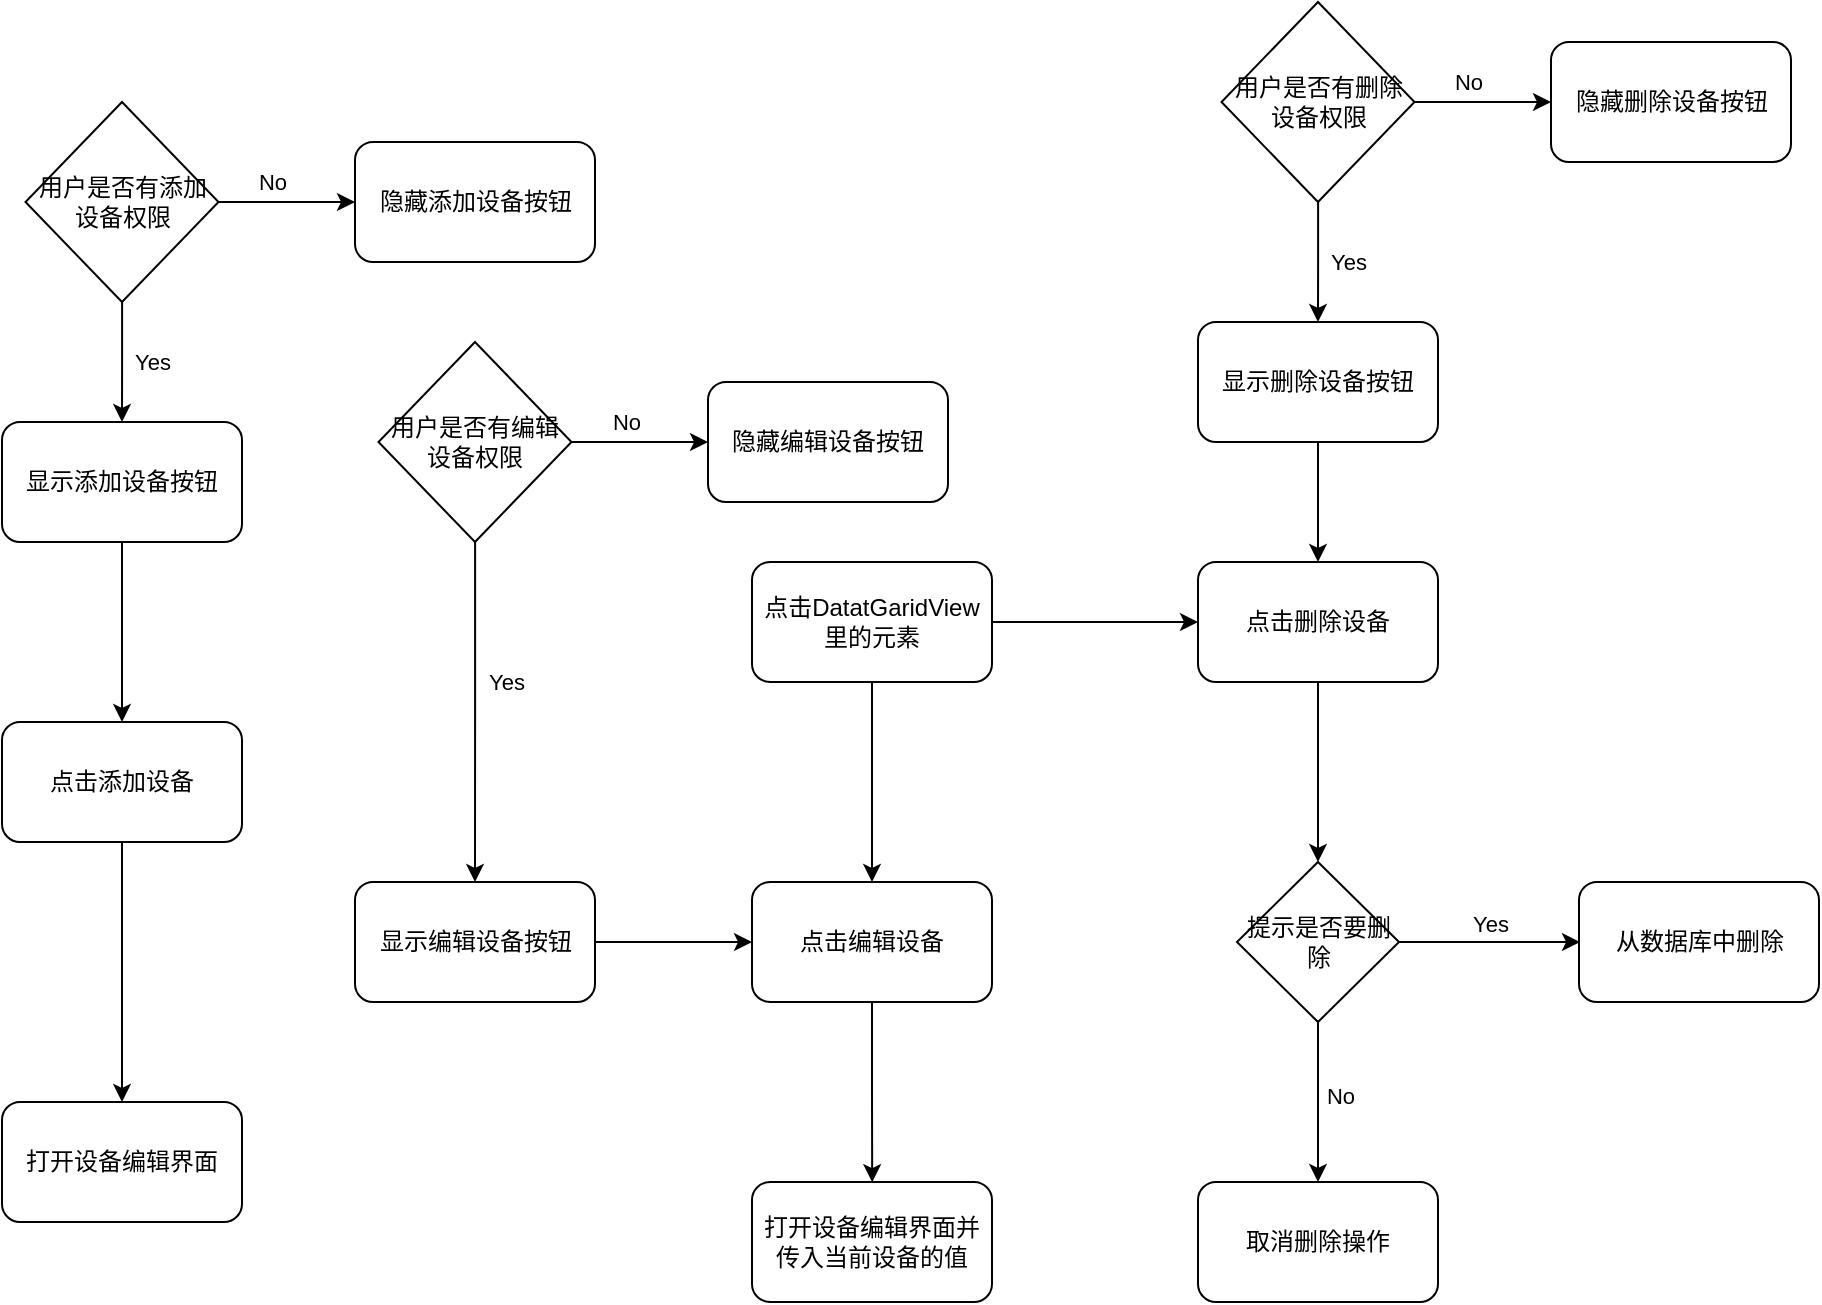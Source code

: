 <mxfile version="24.7.8">
  <diagram id="C5RBs43oDa-KdzZeNtuy" name="Page-1">
    <mxGraphModel dx="1102" dy="1919" grid="1" gridSize="10" guides="1" tooltips="1" connect="1" arrows="1" fold="1" page="1" pageScale="1" pageWidth="827" pageHeight="1169" math="0" shadow="0">
      <root>
        <mxCell id="WIyWlLk6GJQsqaUBKTNV-0" />
        <mxCell id="WIyWlLk6GJQsqaUBKTNV-1" parent="WIyWlLk6GJQsqaUBKTNV-0" />
        <mxCell id="c7A8YVwcJYPzcYRmFqoz-34" value="打开设备编辑界面" style="rounded=1;whiteSpace=wrap;html=1;" parent="WIyWlLk6GJQsqaUBKTNV-1" vertex="1">
          <mxGeometry x="205" y="370" width="120" height="60" as="geometry" />
        </mxCell>
        <mxCell id="c7A8YVwcJYPzcYRmFqoz-35" value="打开设备编辑界面并传入当前设备的值" style="rounded=1;whiteSpace=wrap;html=1;" parent="WIyWlLk6GJQsqaUBKTNV-1" vertex="1">
          <mxGeometry x="580" y="410" width="120" height="60" as="geometry" />
        </mxCell>
        <mxCell id="c7A8YVwcJYPzcYRmFqoz-58" style="edgeStyle=orthogonalEdgeStyle;rounded=0;orthogonalLoop=1;jettySize=auto;html=1;exitX=1;exitY=0.5;exitDx=0;exitDy=0;entryX=0;entryY=0.5;entryDx=0;entryDy=0;" parent="WIyWlLk6GJQsqaUBKTNV-1" source="c7A8YVwcJYPzcYRmFqoz-37" target="c7A8YVwcJYPzcYRmFqoz-48" edge="1">
          <mxGeometry relative="1" as="geometry" />
        </mxCell>
        <mxCell id="c7A8YVwcJYPzcYRmFqoz-37" value="点击DatatGaridView里的元素" style="rounded=1;whiteSpace=wrap;html=1;" parent="WIyWlLk6GJQsqaUBKTNV-1" vertex="1">
          <mxGeometry x="580" y="100" width="120" height="60" as="geometry" />
        </mxCell>
        <mxCell id="c7A8YVwcJYPzcYRmFqoz-43" value="" style="edgeStyle=orthogonalEdgeStyle;rounded=0;orthogonalLoop=1;jettySize=auto;html=1;exitX=0.5;exitY=1;exitDx=0;exitDy=0;entryX=0.5;entryY=0;entryDx=0;entryDy=0;" parent="WIyWlLk6GJQsqaUBKTNV-1" source="c7A8YVwcJYPzcYRmFqoz-37" target="c7A8YVwcJYPzcYRmFqoz-45" edge="1">
          <mxGeometry relative="1" as="geometry">
            <mxPoint x="640" y="160" as="sourcePoint" />
            <mxPoint x="640" y="300" as="targetPoint" />
          </mxGeometry>
        </mxCell>
        <mxCell id="c7A8YVwcJYPzcYRmFqoz-44" style="edgeStyle=orthogonalEdgeStyle;rounded=0;orthogonalLoop=1;jettySize=auto;html=1;exitX=0.5;exitY=1;exitDx=0;exitDy=0;" parent="WIyWlLk6GJQsqaUBKTNV-1" source="c7A8YVwcJYPzcYRmFqoz-45" edge="1">
          <mxGeometry relative="1" as="geometry">
            <mxPoint x="640.1" y="410.094" as="targetPoint" />
          </mxGeometry>
        </mxCell>
        <mxCell id="c7A8YVwcJYPzcYRmFqoz-45" value="点击编辑设备" style="rounded=1;whiteSpace=wrap;html=1;" parent="WIyWlLk6GJQsqaUBKTNV-1" vertex="1">
          <mxGeometry x="580" y="260" width="120" height="60" as="geometry" />
        </mxCell>
        <mxCell id="c7A8YVwcJYPzcYRmFqoz-47" style="edgeStyle=orthogonalEdgeStyle;rounded=0;orthogonalLoop=1;jettySize=auto;html=1;exitX=0.5;exitY=1;exitDx=0;exitDy=0;entryX=0.5;entryY=0;entryDx=0;entryDy=0;" parent="WIyWlLk6GJQsqaUBKTNV-1" source="c7A8YVwcJYPzcYRmFqoz-48" target="c7A8YVwcJYPzcYRmFqoz-53" edge="1">
          <mxGeometry relative="1" as="geometry" />
        </mxCell>
        <mxCell id="c7A8YVwcJYPzcYRmFqoz-48" value="点击删除设备" style="whiteSpace=wrap;html=1;rounded=1;" parent="WIyWlLk6GJQsqaUBKTNV-1" vertex="1">
          <mxGeometry x="803" y="100" width="120" height="60" as="geometry" />
        </mxCell>
        <mxCell id="c7A8YVwcJYPzcYRmFqoz-49" value="" style="edgeStyle=orthogonalEdgeStyle;rounded=0;orthogonalLoop=1;jettySize=auto;html=1;" parent="WIyWlLk6GJQsqaUBKTNV-1" source="c7A8YVwcJYPzcYRmFqoz-53" edge="1">
          <mxGeometry relative="1" as="geometry">
            <mxPoint x="994" y="290" as="targetPoint" />
          </mxGeometry>
        </mxCell>
        <mxCell id="c7A8YVwcJYPzcYRmFqoz-50" value="Yes" style="edgeLabel;html=1;align=center;verticalAlign=middle;resizable=0;points=[];" parent="c7A8YVwcJYPzcYRmFqoz-49" vertex="1" connectable="0">
          <mxGeometry x="0.015" y="2" relative="1" as="geometry">
            <mxPoint y="-8" as="offset" />
          </mxGeometry>
        </mxCell>
        <mxCell id="c7A8YVwcJYPzcYRmFqoz-51" style="edgeStyle=orthogonalEdgeStyle;rounded=0;orthogonalLoop=1;jettySize=auto;html=1;exitX=0.5;exitY=1;exitDx=0;exitDy=0;entryX=0.5;entryY=0;entryDx=0;entryDy=0;" parent="WIyWlLk6GJQsqaUBKTNV-1" source="c7A8YVwcJYPzcYRmFqoz-53" target="c7A8YVwcJYPzcYRmFqoz-54" edge="1">
          <mxGeometry relative="1" as="geometry" />
        </mxCell>
        <mxCell id="c7A8YVwcJYPzcYRmFqoz-52" value="No" style="edgeLabel;html=1;align=center;verticalAlign=middle;resizable=0;points=[];" parent="c7A8YVwcJYPzcYRmFqoz-51" vertex="1" connectable="0">
          <mxGeometry x="-0.092" relative="1" as="geometry">
            <mxPoint x="11" as="offset" />
          </mxGeometry>
        </mxCell>
        <mxCell id="c7A8YVwcJYPzcYRmFqoz-53" value="提示是否要删除" style="rhombus;whiteSpace=wrap;html=1;" parent="WIyWlLk6GJQsqaUBKTNV-1" vertex="1">
          <mxGeometry x="822.5" y="250" width="81" height="80" as="geometry" />
        </mxCell>
        <mxCell id="c7A8YVwcJYPzcYRmFqoz-54" value="取消删除操作" style="rounded=1;whiteSpace=wrap;html=1;" parent="WIyWlLk6GJQsqaUBKTNV-1" vertex="1">
          <mxGeometry x="803" y="410" width="120" height="60" as="geometry" />
        </mxCell>
        <mxCell id="c7A8YVwcJYPzcYRmFqoz-55" value="从数据库中删除" style="rounded=1;whiteSpace=wrap;html=1;" parent="WIyWlLk6GJQsqaUBKTNV-1" vertex="1">
          <mxGeometry x="993.5" y="260" width="120" height="60" as="geometry" />
        </mxCell>
        <mxCell id="c7A8YVwcJYPzcYRmFqoz-56" style="edgeStyle=orthogonalEdgeStyle;rounded=0;orthogonalLoop=1;jettySize=auto;html=1;exitX=0.5;exitY=1;exitDx=0;exitDy=0;entryX=0.5;entryY=0;entryDx=0;entryDy=0;" parent="WIyWlLk6GJQsqaUBKTNV-1" source="c7A8YVwcJYPzcYRmFqoz-57" target="c7A8YVwcJYPzcYRmFqoz-34" edge="1">
          <mxGeometry relative="1" as="geometry">
            <mxPoint x="265" y="340" as="targetPoint" />
          </mxGeometry>
        </mxCell>
        <mxCell id="c7A8YVwcJYPzcYRmFqoz-57" value="点击添加设备" style="rounded=1;whiteSpace=wrap;html=1;" parent="WIyWlLk6GJQsqaUBKTNV-1" vertex="1">
          <mxGeometry x="205" y="180" width="120" height="60" as="geometry" />
        </mxCell>
        <mxCell id="kQOifpQYeRHmUG9mH4lI-2" value="" style="edgeStyle=orthogonalEdgeStyle;rounded=0;orthogonalLoop=1;jettySize=auto;html=1;" parent="WIyWlLk6GJQsqaUBKTNV-1" source="kQOifpQYeRHmUG9mH4lI-0" target="kQOifpQYeRHmUG9mH4lI-1" edge="1">
          <mxGeometry relative="1" as="geometry" />
        </mxCell>
        <mxCell id="kQOifpQYeRHmUG9mH4lI-4" value="Yes" style="edgeLabel;html=1;align=center;verticalAlign=middle;resizable=0;points=[];" parent="kQOifpQYeRHmUG9mH4lI-2" vertex="1" connectable="0">
          <mxGeometry x="-0.277" y="-4" relative="1" as="geometry">
            <mxPoint x="19" y="8" as="offset" />
          </mxGeometry>
        </mxCell>
        <mxCell id="kQOifpQYeRHmUG9mH4lI-6" value="" style="edgeStyle=orthogonalEdgeStyle;rounded=0;orthogonalLoop=1;jettySize=auto;html=1;" parent="WIyWlLk6GJQsqaUBKTNV-1" source="kQOifpQYeRHmUG9mH4lI-0" target="kQOifpQYeRHmUG9mH4lI-5" edge="1">
          <mxGeometry relative="1" as="geometry" />
        </mxCell>
        <mxCell id="kQOifpQYeRHmUG9mH4lI-7" value="No" style="edgeLabel;html=1;align=center;verticalAlign=middle;resizable=0;points=[];" parent="kQOifpQYeRHmUG9mH4lI-6" vertex="1" connectable="0">
          <mxGeometry x="-0.226" y="-1" relative="1" as="geometry">
            <mxPoint y="-11" as="offset" />
          </mxGeometry>
        </mxCell>
        <mxCell id="kQOifpQYeRHmUG9mH4lI-0" value="用户是否有添加设备权限" style="rhombus;whiteSpace=wrap;html=1;" parent="WIyWlLk6GJQsqaUBKTNV-1" vertex="1">
          <mxGeometry x="216.75" y="-130" width="96.5" height="100" as="geometry" />
        </mxCell>
        <mxCell id="kQOifpQYeRHmUG9mH4lI-3" style="edgeStyle=orthogonalEdgeStyle;rounded=0;orthogonalLoop=1;jettySize=auto;html=1;exitX=0.5;exitY=1;exitDx=0;exitDy=0;entryX=0.5;entryY=0;entryDx=0;entryDy=0;" parent="WIyWlLk6GJQsqaUBKTNV-1" source="kQOifpQYeRHmUG9mH4lI-1" target="c7A8YVwcJYPzcYRmFqoz-57" edge="1">
          <mxGeometry relative="1" as="geometry" />
        </mxCell>
        <mxCell id="kQOifpQYeRHmUG9mH4lI-1" value="显示添加设备按钮" style="rounded=1;whiteSpace=wrap;html=1;" parent="WIyWlLk6GJQsqaUBKTNV-1" vertex="1">
          <mxGeometry x="205" y="30" width="120" height="60" as="geometry" />
        </mxCell>
        <mxCell id="kQOifpQYeRHmUG9mH4lI-5" value="隐藏添加设备按钮" style="rounded=1;whiteSpace=wrap;html=1;" parent="WIyWlLk6GJQsqaUBKTNV-1" vertex="1">
          <mxGeometry x="381.5" y="-110" width="120" height="60" as="geometry" />
        </mxCell>
        <mxCell id="kQOifpQYeRHmUG9mH4lI-8" value="" style="edgeStyle=orthogonalEdgeStyle;rounded=0;orthogonalLoop=1;jettySize=auto;html=1;" parent="WIyWlLk6GJQsqaUBKTNV-1" source="kQOifpQYeRHmUG9mH4lI-12" target="kQOifpQYeRHmUG9mH4lI-13" edge="1">
          <mxGeometry relative="1" as="geometry" />
        </mxCell>
        <mxCell id="kQOifpQYeRHmUG9mH4lI-9" value="Yes" style="edgeLabel;html=1;align=center;verticalAlign=middle;resizable=0;points=[];" parent="kQOifpQYeRHmUG9mH4lI-8" vertex="1" connectable="0">
          <mxGeometry x="-0.277" y="-4" relative="1" as="geometry">
            <mxPoint x="19" y="8" as="offset" />
          </mxGeometry>
        </mxCell>
        <mxCell id="kQOifpQYeRHmUG9mH4lI-10" value="" style="edgeStyle=orthogonalEdgeStyle;rounded=0;orthogonalLoop=1;jettySize=auto;html=1;" parent="WIyWlLk6GJQsqaUBKTNV-1" source="kQOifpQYeRHmUG9mH4lI-12" target="kQOifpQYeRHmUG9mH4lI-14" edge="1">
          <mxGeometry relative="1" as="geometry" />
        </mxCell>
        <mxCell id="kQOifpQYeRHmUG9mH4lI-11" value="No" style="edgeLabel;html=1;align=center;verticalAlign=middle;resizable=0;points=[];" parent="kQOifpQYeRHmUG9mH4lI-10" vertex="1" connectable="0">
          <mxGeometry x="-0.226" y="-1" relative="1" as="geometry">
            <mxPoint y="-11" as="offset" />
          </mxGeometry>
        </mxCell>
        <mxCell id="kQOifpQYeRHmUG9mH4lI-12" value="用户是否有编辑设备权限" style="rhombus;whiteSpace=wrap;html=1;" parent="WIyWlLk6GJQsqaUBKTNV-1" vertex="1">
          <mxGeometry x="393.25" y="-10" width="96.5" height="100" as="geometry" />
        </mxCell>
        <mxCell id="kQOifpQYeRHmUG9mH4lI-15" style="edgeStyle=orthogonalEdgeStyle;rounded=0;orthogonalLoop=1;jettySize=auto;html=1;exitX=1;exitY=0.5;exitDx=0;exitDy=0;entryX=0;entryY=0.5;entryDx=0;entryDy=0;" parent="WIyWlLk6GJQsqaUBKTNV-1" source="kQOifpQYeRHmUG9mH4lI-13" target="c7A8YVwcJYPzcYRmFqoz-45" edge="1">
          <mxGeometry relative="1" as="geometry" />
        </mxCell>
        <mxCell id="kQOifpQYeRHmUG9mH4lI-13" value="显示编辑设备按钮" style="rounded=1;whiteSpace=wrap;html=1;" parent="WIyWlLk6GJQsqaUBKTNV-1" vertex="1">
          <mxGeometry x="381.5" y="260" width="120" height="60" as="geometry" />
        </mxCell>
        <mxCell id="kQOifpQYeRHmUG9mH4lI-14" value="隐藏编辑设备按钮" style="rounded=1;whiteSpace=wrap;html=1;" parent="WIyWlLk6GJQsqaUBKTNV-1" vertex="1">
          <mxGeometry x="558" y="10" width="120" height="60" as="geometry" />
        </mxCell>
        <mxCell id="kQOifpQYeRHmUG9mH4lI-16" value="" style="edgeStyle=orthogonalEdgeStyle;rounded=0;orthogonalLoop=1;jettySize=auto;html=1;" parent="WIyWlLk6GJQsqaUBKTNV-1" source="kQOifpQYeRHmUG9mH4lI-20" target="kQOifpQYeRHmUG9mH4lI-21" edge="1">
          <mxGeometry relative="1" as="geometry" />
        </mxCell>
        <mxCell id="kQOifpQYeRHmUG9mH4lI-17" value="Yes" style="edgeLabel;html=1;align=center;verticalAlign=middle;resizable=0;points=[];" parent="kQOifpQYeRHmUG9mH4lI-16" vertex="1" connectable="0">
          <mxGeometry x="-0.277" y="-4" relative="1" as="geometry">
            <mxPoint x="19" y="8" as="offset" />
          </mxGeometry>
        </mxCell>
        <mxCell id="kQOifpQYeRHmUG9mH4lI-18" value="" style="edgeStyle=orthogonalEdgeStyle;rounded=0;orthogonalLoop=1;jettySize=auto;html=1;" parent="WIyWlLk6GJQsqaUBKTNV-1" source="kQOifpQYeRHmUG9mH4lI-20" target="kQOifpQYeRHmUG9mH4lI-22" edge="1">
          <mxGeometry relative="1" as="geometry" />
        </mxCell>
        <mxCell id="kQOifpQYeRHmUG9mH4lI-19" value="No" style="edgeLabel;html=1;align=center;verticalAlign=middle;resizable=0;points=[];" parent="kQOifpQYeRHmUG9mH4lI-18" vertex="1" connectable="0">
          <mxGeometry x="-0.226" y="-1" relative="1" as="geometry">
            <mxPoint y="-11" as="offset" />
          </mxGeometry>
        </mxCell>
        <mxCell id="kQOifpQYeRHmUG9mH4lI-20" value="用户是否有删除设备权限" style="rhombus;whiteSpace=wrap;html=1;" parent="WIyWlLk6GJQsqaUBKTNV-1" vertex="1">
          <mxGeometry x="814.75" y="-180" width="96.5" height="100" as="geometry" />
        </mxCell>
        <mxCell id="kQOifpQYeRHmUG9mH4lI-24" style="edgeStyle=orthogonalEdgeStyle;rounded=0;orthogonalLoop=1;jettySize=auto;html=1;exitX=0.5;exitY=1;exitDx=0;exitDy=0;entryX=0.5;entryY=0;entryDx=0;entryDy=0;" parent="WIyWlLk6GJQsqaUBKTNV-1" source="kQOifpQYeRHmUG9mH4lI-21" target="c7A8YVwcJYPzcYRmFqoz-48" edge="1">
          <mxGeometry relative="1" as="geometry" />
        </mxCell>
        <mxCell id="kQOifpQYeRHmUG9mH4lI-21" value="显示删除设备按钮" style="rounded=1;whiteSpace=wrap;html=1;" parent="WIyWlLk6GJQsqaUBKTNV-1" vertex="1">
          <mxGeometry x="803" y="-20" width="120" height="60" as="geometry" />
        </mxCell>
        <mxCell id="kQOifpQYeRHmUG9mH4lI-22" value="隐藏删除设备按钮" style="rounded=1;whiteSpace=wrap;html=1;" parent="WIyWlLk6GJQsqaUBKTNV-1" vertex="1">
          <mxGeometry x="979.5" y="-160" width="120" height="60" as="geometry" />
        </mxCell>
      </root>
    </mxGraphModel>
  </diagram>
</mxfile>
